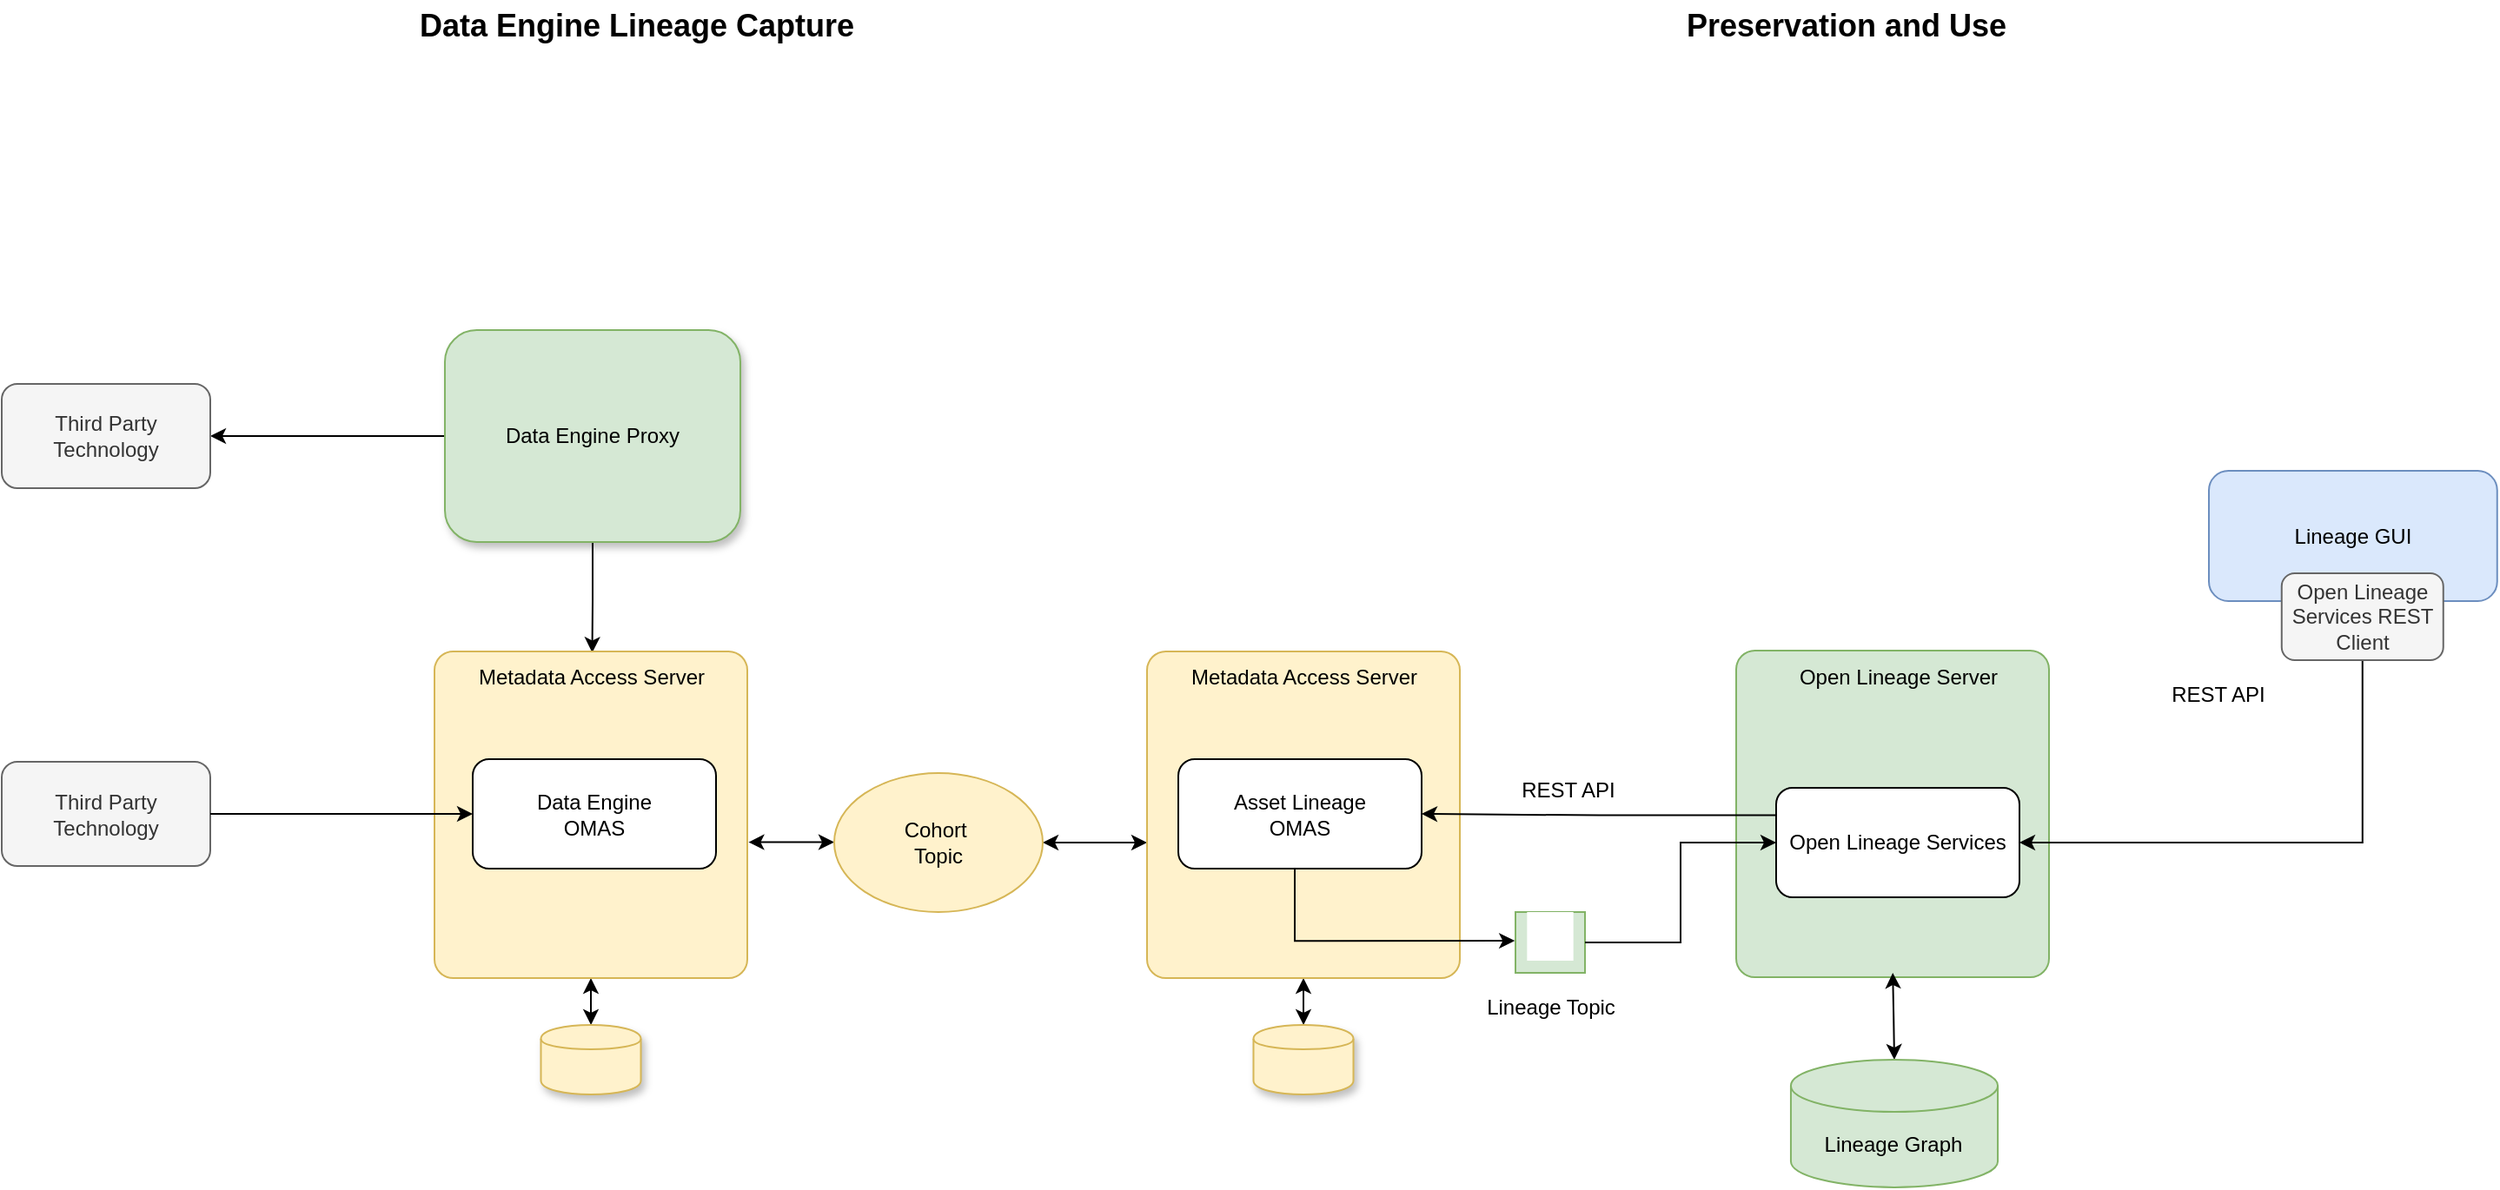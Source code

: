 <mxfile version="15.4.0" type="device" pages="4"><diagram id="jKqm-BBe_C6TdLCJHaaA" name="data-engine-lineage-capture"><mxGraphModel dx="1580" dy="1134" grid="1" gridSize="10" guides="1" tooltips="1" connect="1" arrows="1" fold="1" page="1" pageScale="1" pageWidth="827" pageHeight="1169" math="0" shadow="0"><root><mxCell id="F5DwQxN1i41J6cmo2keJ-0"/><mxCell id="F5DwQxN1i41J6cmo2keJ-1" parent="F5DwQxN1i41J6cmo2keJ-0"/><mxCell id="RsBkJjgl5C9huqkaR5t4-1" value="" style="rounded=1;whiteSpace=wrap;html=1;arcSize=6;strokeColor=#82b366;fillColor=#d5e8d4;" parent="F5DwQxN1i41J6cmo2keJ-1" vertex="1"><mxGeometry x="1098" y="454.5" width="180" height="188" as="geometry"/></mxCell><mxCell id="9pXi87xlg9qnyZ723WzW-1" style="edgeStyle=orthogonalEdgeStyle;rounded=0;orthogonalLoop=1;jettySize=auto;html=1;entryX=1;entryY=0.5;entryDx=0;entryDy=0;" parent="F5DwQxN1i41J6cmo2keJ-1" source="uFygxR61EF1FGyPuVaYo-5" target="uFygxR61EF1FGyPuVaYo-6" edge="1"><mxGeometry relative="1" as="geometry"/></mxCell><mxCell id="xCCksxsWfp4zMxSfkOW--29" style="edgeStyle=orthogonalEdgeStyle;rounded=0;orthogonalLoop=1;jettySize=auto;html=1;entryX=0.505;entryY=-0.215;entryDx=0;entryDy=0;entryPerimeter=0;startArrow=none;startFill=0;endArrow=classic;endFill=1;strokeColor=default;" parent="F5DwQxN1i41J6cmo2keJ-1" source="uFygxR61EF1FGyPuVaYo-5" target="xCCksxsWfp4zMxSfkOW--27" edge="1"><mxGeometry relative="1" as="geometry"/></mxCell><mxCell id="uFygxR61EF1FGyPuVaYo-5" value="Data Engine Proxy&lt;span style=&quot;color: rgba(0 , 0 , 0 , 0) ; font-family: monospace ; font-size: 0px&quot;&gt;%3CmxGraphModel%3E%3Croot%3E%3CmxCell%20id%3D%220%22%2F%3E%3CmxCell%20id%3D%221%22%20parent%3D%220%22%2F%3E%3CmxCell%20id%3D%222%22%20style%3D%22edgeStyle%3Dnone%3Brounded%3D0%3BorthogonalLoop%3D1%3BjettySize%3Dauto%3Bhtml%3D1%3BexitX%3D0%3BexitY%3D0.25%3BexitDx%3D0%3BexitDy%3D0%3BstartArrow%3Dclassic%3BstartFill%3D1%3BentryX%3D0.85%3BentryY%3D0.95%3BentryDx%3D0%3BentryDy%3D0%3BentryPerimeter%3D0%3B%22%20edge%3D%221%22%20source%3D%224%22%20target%3D%229%22%20parent%3D%221%22%3E%3CmxGeometry%20relative%3D%221%22%20as%3D%22geometry%22%3E%3CmxPoint%20x%3D%22330%22%20y%3D%22420%22%20as%3D%22targetPoint%22%2F%3E%3C%2FmxGeometry%3E%3C%2FmxCell%3E%3CmxCell%20id%3D%223%22%20style%3D%22edgeStyle%3Dnone%3Brounded%3D0%3BorthogonalLoop%3D1%3BjettySize%3Dauto%3Bhtml%3D1%3BexitX%3D0.25%3BexitY%3D1%3BexitDx%3D0%3BexitDy%3D0%3BentryX%3D1%3BentryY%3D0%3BentryDx%3D0%3BentryDy%3D0%3BstartArrow%3Dclassic%3BstartFill%3D1%3B%22%20edge%3D%221%22%20source%3D%224%22%20target%3D%2236%22%20parent%3D%221%22%3E%3CmxGeometry%20relative%3D%221%22%20as%3D%22geometry%22%2F%3E%3C%2FmxCell%3E%3CmxCell%20id%3D%224%22%20value%3D%22Integration%20Daemon%22%20style%3D%22rounded%3D0%3BwhiteSpace%3Dwrap%3Bhtml%3D1%3BverticalAlign%3Dmiddle%3BfillColor%3D%23d5e8d4%3BstrokeColor%3D%2382b366%3Bshadow%3D1%3Balign%3Dcenter%3B%22%20vertex%3D%221%22%20parent%3D%221%22%3E%3CmxGeometry%20x%3D%22390%22%20y%3D%22380%22%20width%3D%22181%22%20height%3D%22280%22%20as%3D%22geometry%22%2F%3E%3C%2FmxCell%3E%3CmxCell%20id%3D%225%22%20style%3D%22edgeStyle%3DorthogonalEdgeStyle%3Brounded%3D0%3BorthogonalLoop%3D1%3BjettySize%3Dauto%3Bhtml%3D1%3BexitX%3D0%3BexitY%3D0.5%3BexitDx%3D0%3BexitDy%3D0%3BstartArrow%3Dclassic%3BstartFill%3D1%3B%22%20edge%3D%221%22%20source%3D%226%22%20target%3D%224%22%20parent%3D%221%22%3E%3CmxGeometry%20relative%3D%221%22%20as%3D%22geometry%22%2F%3E%3C%2FmxCell%3E%3CmxCell%20id%3D%226%22%20value%3D%22Metadata%20Access%20Point%20(or%20Metadata%20Server)%22%20style%3D%22rounded%3D0%3BwhiteSpace%3Dwrap%3Bhtml%3D1%3BverticalAlign%3Dmiddle%3BfillColor%3D%23fff2cc%3BstrokeColor%3D%23d6b656%3Bshadow%3D1%3Balign%3Dcenter%3B%22%20vertex%3D%221%22%20parent%3D%221%22%3E%3CmxGeometry%20x%3D%22660%22%20y%3D%22470%22%20width%3D%22140%22%20height%3D%22100%22%20as%3D%22geometry%22%2F%3E%3C%2FmxCell%3E%3CmxCell%20id%3D%227%22%20style%3D%22edgeStyle%3DorthogonalEdgeStyle%3Brounded%3D0%3BorthogonalLoop%3D1%3BjettySize%3Dauto%3Bhtml%3D1%3BexitX%3D0%3BexitY%3D0.5%3BexitDx%3D0%3BexitDy%3D0%3BstartArrow%3Dclassic%3BstartFill%3D1%3B%22%20edge%3D%221%22%20source%3D%228%22%20target%3D%226%22%20parent%3D%221%22%3E%3CmxGeometry%20relative%3D%221%22%20as%3D%22geometry%22%2F%3E%3C%2FmxCell%3E%3CmxCell%20id%3D%228%22%20value%3D%22Cohort%22%20style%3D%22ellipse%3BwhiteSpace%3Dwrap%3Bhtml%3D1%3B%22%20vertex%3D%221%22%20parent%3D%221%22%3E%3CmxGeometry%20x%3D%22870%22%20y%3D%22480%22%20width%3D%22120%22%20height%3D%2280%22%20as%3D%22geometry%22%2F%3E%3C%2FmxCell%3E%3CmxCell%20id%3D%229%22%20value%3D%22Database%26lt%3Bbr%26gt%3BServers%22%20style%3D%22shape%3Dcylinder%3BwhiteSpace%3Dwrap%3Bhtml%3D1%3BboundedLbl%3D1%3BbackgroundOutline%3D1%3BfillColor%3D%23e1d5e7%3BstrokeColor%3D%239673a6%3Bshadow%3D1%3B%22%20vertex%3D%221%22%20parent%3D%221%22%3E%3CmxGeometry%20x%3D%22230%22%20y%3D%22290%22%20width%3D%2275%22%20height%3D%2270%22%20as%3D%22geometry%22%2F%3E%3C%2FmxCell%3E%3CmxCell%20id%3D%2210%22%20style%3D%22edgeStyle%3Dnone%3Brounded%3D0%3BorthogonalLoop%3D1%3BjettySize%3Dauto%3Bhtml%3D1%3BexitX%3D1%3BexitY%3D0.5%3BexitDx%3D0%3BexitDy%3D0%3BstartArrow%3Dclassic%3BstartFill%3D1%3B%22%20edge%3D%221%22%20source%3D%2211%22%20target%3D%224%22%20parent%3D%221%22%3E%3CmxGeometry%20relative%3D%221%22%20as%3D%22geometry%22%2F%3E%3C%2FmxCell%3E%3CmxCell%20id%3D%2211%22%20value%3D%22Document%26lt%3Bbr%26gt%3BManagers%22%20style%3D%22rounded%3D0%3BwhiteSpace%3Dwrap%3Bhtml%3D1%3BfillColor%3D%23ffe6cc%3BstrokeColor%3D%23d79b00%3Bshadow%3D1%3BverticalAlign%3Dbottom%3B%22%20vertex%3D%221%22%20parent%3D%221%22%3E%3CmxGeometry%20x%3D%22130%22%20y%3D%22390%22%20width%3D%22120%22%20height%3D%22110%22%20as%3D%22geometry%22%2F%3E%3C%2FmxCell%3E%3CmxCell%20id%3D%2212%22%20value%3D%22%22%20style%3D%22group%3Bshadow%3D1%3B%22%20vertex%3D%221%22%20connectable%3D%220%22%20parent%3D%221%22%3E%3CmxGeometry%20x%3D%22320%22%20y%3D%22230%22%20width%3D%22105%22%20height%3D%2260%22%20as%3D%22geometry%22%2F%3E%3C%2FmxCell%3E%3CmxCell%20id%3D%2213%22%20value%3D%22%22%20style%3D%22rounded%3D1%3BwhiteSpace%3Dwrap%3Bhtml%3D1%3BfillColor%3D%23fff2cc%3BstrokeColor%3D%23d6b656%3Bshadow%3D1%3B%22%20vertex%3D%221%22%20parent%3D%2212%22%3E%3CmxGeometry%20x%3D%225%22%20width%3D%2250%22%20height%3D%2220%22%20as%3D%22geometry%22%2F%3E%3C%2FmxCell%3E%3CmxCell%20id%3D%2214%22%20value%3D%22File%20systems%22%20style%3D%22rounded%3D1%3BwhiteSpace%3Dwrap%3Bhtml%3D1%3BfillColor%3D%23fff2cc%3BstrokeColor%3D%23d6b656%3Bshadow%3D1%3B%22%20vertex%3D%221%22%20parent%3D%2212%22%3E%3CmxGeometry%20x%3D%225%22%20y%3D%2210%22%20width%3D%22100%22%20height%3D%2250%22%20as%3D%22geometry%22%2F%3E%3C%2FmxCell%3E%3CmxCell%20id%3D%2215%22%20value%3D%22%22%20style%3D%22group%22%20vertex%3D%221%22%20connectable%3D%220%22%20parent%3D%221%22%3E%3CmxGeometry%20x%3D%22130%22%20y%3D%22401%22%20width%3D%22110%22%20height%3D%2260%22%20as%3D%22geometry%22%2F%3E%3C%2FmxCell%3E%3CmxCell%20id%3D%2216%22%20value%3D%22%22%20style%3D%22rounded%3D1%3BwhiteSpace%3Dwrap%3Bhtml%3D1%3B%22%20vertex%3D%221%22%20parent%3D%2215%22%3E%3CmxGeometry%20x%3D%2210%22%20width%3D%2250%22%20height%3D%2220%22%20as%3D%22geometry%22%2F%3E%3C%2FmxCell%3E%3CmxCell%20id%3D%2217%22%20value%3D%22%22%20style%3D%22rounded%3D1%3BwhiteSpace%3Dwrap%3Bhtml%3D1%3B%22%20vertex%3D%221%22%20parent%3D%2215%22%3E%3CmxGeometry%20x%3D%2210%22%20y%3D%2210%22%20width%3D%22100%22%20height%3D%2250%22%20as%3D%22geometry%22%2F%3E%3C%2FmxCell%3E%3CmxCell%20id%3D%2218%22%20value%3D%22%22%20style%3D%22whiteSpace%3Dwrap%3Bhtml%3D1%3Baspect%3Dfixed%3BfillColor%3D%23d5e8d4%3BstrokeColor%3D%2382b366%3Bshadow%3D1%3B%22%20vertex%3D%221%22%20parent%3D%221%22%3E%3CmxGeometry%20x%3D%22145%22%20y%3D%22530%22%20width%3D%2280%22%20height%3D%2280%22%20as%3D%22geometry%22%2F%3E%3C%2FmxCell%3E%3CmxCell%20id%3D%2219%22%20value%3D%22%22%20style%3D%22rounded%3D0%3BwhiteSpace%3Dwrap%3Bhtml%3D1%3BstrokeColor%3D%23CCCCCC%3B%22%20vertex%3D%221%22%20parent%3D%221%22%3E%3CmxGeometry%20x%3D%22155%22%20y%3D%22530%22%20width%3D%2260%22%20height%3D%2270%22%20as%3D%22geometry%22%2F%3E%3C%2FmxCell%3E%3CmxCell%20id%3D%2220%22%20style%3D%22edgeStyle%3Dnone%3Brounded%3D0%3BorthogonalLoop%3D1%3BjettySize%3Dauto%3Bhtml%3D1%3BexitX%3D1%3BexitY%3D0.5%3BexitDx%3D0%3BexitDy%3D0%3BentryX%3D0%3BentryY%3D0.75%3BentryDx%3D0%3BentryDy%3D0%3BstartArrow%3Dclassic%3BstartFill%3D1%3B%22%20edge%3D%221%22%20source%3D%2221%22%20target%3D%224%22%20parent%3D%221%22%3E%3CmxGeometry%20relative%3D%221%22%20as%3D%22geometry%22%2F%3E%3C%2FmxCell%3E%3CmxCell%20id%3D%2221%22%20value%3D%22API%26lt%3Bbr%26gt%3BManagers%22%20style%3D%22shape%3Dtrapezoid%3Bperimeter%3DtrapezoidPerimeter%3BwhiteSpace%3Dwrap%3Bhtml%3D1%3BfixedSize%3D1%3BstrokeColor%3D%236c8ebf%3BfillColor%3D%23dae8fc%3Bshadow%3D1%3B%22%20vertex%3D%221%22%20parent%3D%221%22%3E%3CmxGeometry%20x%3D%22125%22%20y%3D%22660%22%20width%3D%22120%22%20height%3D%2260%22%20as%3D%22geometry%22%2F%3E%3C%2FmxCell%3E%3CmxCell%20id%3D%2222%22%20style%3D%22edgeStyle%3Dnone%3Brounded%3D0%3BorthogonalLoop%3D1%3BjettySize%3Dauto%3Bhtml%3D1%3BentryX%3D0%3BentryY%3D1%3BentryDx%3D0%3BentryDy%3D0%3BstartArrow%3Dclassic%3BstartFill%3D1%3B%22%20edge%3D%221%22%20source%3D%2223%22%20target%3D%224%22%20parent%3D%221%22%3E%3CmxGeometry%20relative%3D%221%22%20as%3D%22geometry%22%2F%3E%3C%2FmxCell%3E%3CmxCell%20id%3D%2223%22%20value%3D%22%22%20style%3D%22rounded%3D1%3BwhiteSpace%3Dwrap%3Bhtml%3D1%3BfillColor%3D%23f8cecc%3BstrokeColor%3D%23b85450%3Bshadow%3D1%3B%22%20vertex%3D%221%22%20parent%3D%221%22%3E%3CmxGeometry%20x%3D%22180%22%20y%3D%22770%22%20width%3D%22120%22%20height%3D%2260%22%20as%3D%22geometry%22%2F%3E%3C%2FmxCell%3E%3CmxCell%20id%3D%2224%22%20value%3D%22%22%20style%3D%22rounded%3D1%3BwhiteSpace%3Dwrap%3Bhtml%3D1%3B%22%20vertex%3D%221%22%20parent%3D%221%22%3E%3CmxGeometry%20x%3D%22186%22%20y%3D%22775%22%20width%3D%22108%22%20height%3D%2251%22%20as%3D%22geometry%22%2F%3E%3C%2FmxCell%3E%3CmxCell%20id%3D%2225%22%20value%3D%22Reporting%20tools%26lt%3Bbr%26gt%3Band%20Applications%22%20style%3D%22text%3Bhtml%3D1%3Balign%3Dcenter%3BverticalAlign%3Dmiddle%3Bresizable%3D0%3Bpoints%3D%5B%5D%3Bautosize%3D1%3BstrokeColor%3Dnone%3B%22%20vertex%3D%221%22%20parent%3D%221%22%3E%3CmxGeometry%20x%3D%22190%22%20y%3D%22785%22%20width%3D%22100%22%20height%3D%2230%22%20as%3D%22geometry%22%2F%3E%3C%2FmxCell%3E%3CmxCell%20id%3D%2226%22%20style%3D%22edgeStyle%3Dnone%3Brounded%3D0%3BorthogonalLoop%3D1%3BjettySize%3Dauto%3Bhtml%3D1%3BstartArrow%3Dclassic%3BstartFill%3D1%3BexitX%3D1%3BexitY%3D0.5%3BexitDx%3D0%3BexitDy%3D0%3B%22%20edge%3D%221%22%20source%3D%2218%22%20target%3D%224%22%20parent%3D%221%22%3E%3CmxGeometry%20relative%3D%221%22%20as%3D%22geometry%22%2F%3E%3C%2FmxCell%3E%3CmxCell%20id%3D%2227%22%20value%3D%22Event%26lt%3Bbr%26gt%3BManagers%22%20style%3D%22text%3Bhtml%3D1%3Balign%3Dcenter%3BverticalAlign%3Dmiddle%3Bresizable%3D0%3Bpoints%3D%5B%5D%3B%3Bautosize%3D1%3B%22%20vertex%3D%221%22%20parent%3D%221%22%3E%3CmxGeometry%20x%3D%22151%22%20y%3D%22555%22%20width%3D%2270%22%20height%3D%2230%22%20as%3D%22geometry%22%2F%3E%3C%2FmxCell%3E%3CmxCell%20id%3D%2228%22%20style%3D%22edgeStyle%3DorthogonalEdgeStyle%3Brounded%3D0%3BorthogonalLoop%3D1%3BjettySize%3Dauto%3Bhtml%3D1%3BentryX%3D0.5%3BentryY%3D1%3BentryDx%3D0%3BentryDy%3D0%3BstartArrow%3Dclassic%3BstartFill%3D1%3B%22%20edge%3D%221%22%20source%3D%2229%22%20target%3D%226%22%20parent%3D%221%22%3E%3CmxGeometry%20relative%3D%221%22%20as%3D%22geometry%22%2F%3E%3C%2FmxCell%3E%3CmxCell%20id%3D%2229%22%20value%3D%22%22%20style%3D%22shape%3Dcylinder%3BwhiteSpace%3Dwrap%3Bhtml%3D1%3BboundedLbl%3D1%3BbackgroundOutline%3D1%3BfillColor%3D%23fff2cc%3BstrokeColor%3D%23d6b656%3Bshadow%3D1%3B%22%20vertex%3D%221%22%20parent%3D%221%22%3E%3CmxGeometry%20x%3D%22701.25%22%20y%3D%22600%22%20width%3D%2257.5%22%20height%3D%2240%22%20as%3D%22geometry%22%2F%3E%3C%2FmxCell%3E%3CmxCell%20id%3D%2230%22%20style%3D%22rounded%3D0%3BorthogonalLoop%3D1%3BjettySize%3Dauto%3Bhtml%3D1%3BexitX%3D0.5%3BexitY%3D1%3BexitDx%3D0%3BexitDy%3D0%3BentryX%3D0.25%3BentryY%3D0%3BentryDx%3D0%3BentryDy%3D0%3BstartArrow%3Dclassic%3BstartFill%3D1%3B%22%20edge%3D%221%22%20source%3D%2214%22%20target%3D%224%22%20parent%3D%221%22%3E%3CmxGeometry%20relative%3D%221%22%20as%3D%22geometry%22%2F%3E%3C%2FmxCell%3E%3CmxCell%20id%3D%2231%22%20value%3D%22Data%20Catalogs%22%20style%3D%22rounded%3D1%3BwhiteSpace%3Dwrap%3Bhtml%3D1%3Bshadow%3D1%3Balign%3Dcenter%3BverticalAlign%3Dtop%3B%22%20vertex%3D%221%22%20parent%3D%221%22%3E%3CmxGeometry%20x%3D%22430.5%22%20y%3D%22160%22%20width%3D%22100%22%20height%3D%2265%22%20as%3D%22geometry%22%2F%3E%3C%2FmxCell%3E%3CmxCell%20id%3D%2232%22%20style%3D%22edgeStyle%3Dnone%3Brounded%3D0%3BorthogonalLoop%3D1%3BjettySize%3Dauto%3Bhtml%3D1%3BentryX%3D0.5%3BentryY%3D0%3BentryDx%3D0%3BentryDy%3D0%3BstartArrow%3Dclassic%3BstartFill%3D1%3B%22%20edge%3D%221%22%20source%3D%2233%22%20target%3D%224%22%20parent%3D%221%22%3E%3CmxGeometry%20relative%3D%221%22%20as%3D%22geometry%22%2F%3E%3C%2FmxCell%3E%3CmxCell%20id%3D%2233%22%20value%3D%22%22%20style%3D%22shape%3Dcylinder%3BwhiteSpace%3Dwrap%3Bhtml%3D1%3BboundedLbl%3D1%3BbackgroundOutline%3D1%3BfillColor%3D%23fff2cc%3BstrokeColor%3D%23d6b656%3Bshadow%3D1%3B%22%20vertex%3D%221%22%20parent%3D%221%22%3E%3CmxGeometry%20x%3D%22455.5%22%20y%3D%22187%22%20width%3D%2250%22%20height%3D%2225%22%20as%3D%22geometry%22%2F%3E%3C%2FmxCell%3E%3CmxCell%20id%3D%2234%22%20style%3D%22edgeStyle%3Dnone%3Brounded%3D0%3BorthogonalLoop%3D1%3BjettySize%3Dauto%3Bhtml%3D1%3BentryX%3D0.5%3BentryY%3D1%3BentryDx%3D0%3BentryDy%3D0%3BstartArrow%3Dclassic%3BstartFill%3D1%3B%22%20edge%3D%221%22%20source%3D%2235%22%20target%3D%224%22%20parent%3D%221%22%3E%3CmxGeometry%20relative%3D%221%22%20as%3D%22geometry%22%2F%3E%3C%2FmxCell%3E%3CmxCell%20id%3D%2235%22%20value%3D%22Processing%26lt%3Bbr%26gt%3BEngines%22%20style%3D%22shape%3Dprocess%3BwhiteSpace%3Dwrap%3Bhtml%3D1%3BbackgroundOutline%3D1%3Bshadow%3D1%3Balign%3Dcenter%3B%22%20vertex%3D%221%22%20parent%3D%221%22%3E%3CmxGeometry%20x%3D%22420.5%22%20y%3D%22860%22%20width%3D%22120%22%20height%3D%2260%22%20as%3D%22geometry%22%2F%3E%3C%2FmxCell%3E%3CmxCell%20id%3D%2236%22%20value%3D%22Security%26lt%3Bbr%26gt%3BEnforcement%26lt%3Bbr%26gt%3BTools%22%20style%3D%22rhombus%3BwhiteSpace%3Dwrap%3Bhtml%3D1%3Bshadow%3D1%3Balign%3Dcenter%3BfillColor%3D%23ffe6cc%3BstrokeColor%3D%23d79b00%3B%22%20vertex%3D%221%22%20parent%3D%221%22%3E%3CmxGeometry%20x%3D%22310%22%20y%3D%22830%22%20width%3D%2280%22%20height%3D%2280%22%20as%3D%22geometry%22%2F%3E%3C%2FmxCell%3E%3C%2Froot%3E%3C%2FmxGraphModel%3E&lt;/span&gt;" style="rounded=1;whiteSpace=wrap;html=1;verticalAlign=middle;fillColor=#d5e8d4;strokeColor=#82b366;shadow=1;" parent="F5DwQxN1i41J6cmo2keJ-1" vertex="1"><mxGeometry x="355" y="270" width="170" height="122" as="geometry"/></mxCell><mxCell id="uFygxR61EF1FGyPuVaYo-6" value="Third Party Technology" style="rounded=1;whiteSpace=wrap;html=1;shadow=0;verticalAlign=middle;fillColor=#f5f5f5;strokeColor=#666666;fontColor=#333333;" parent="F5DwQxN1i41J6cmo2keJ-1" vertex="1"><mxGeometry x="100" y="301" width="120" height="60" as="geometry"/></mxCell><mxCell id="9pXi87xlg9qnyZ723WzW-4" value="Third Party Technology" style="rounded=1;whiteSpace=wrap;html=1;shadow=0;verticalAlign=middle;fillColor=#f5f5f5;strokeColor=#666666;fontColor=#333333;" parent="F5DwQxN1i41J6cmo2keJ-1" vertex="1"><mxGeometry x="100" y="518.5" width="120" height="60" as="geometry"/></mxCell><mxCell id="WL16UeEXi4WqyVClXbql-1" style="edgeStyle=orthogonalEdgeStyle;rounded=0;orthogonalLoop=1;jettySize=auto;html=1;entryX=0;entryY=0.5;entryDx=0;entryDy=0;startArrow=classic;startFill=1;" parent="F5DwQxN1i41J6cmo2keJ-1" source="WL16UeEXi4WqyVClXbql-0" edge="1"><mxGeometry relative="1" as="geometry"><mxPoint x="759" y="565.0" as="targetPoint"/></mxGeometry></mxCell><mxCell id="WL16UeEXi4WqyVClXbql-2" style="edgeStyle=orthogonalEdgeStyle;rounded=0;orthogonalLoop=1;jettySize=auto;html=1;startArrow=classic;startFill=1;entryX=1.004;entryY=0.584;entryDx=0;entryDy=0;entryPerimeter=0;" parent="F5DwQxN1i41J6cmo2keJ-1" source="WL16UeEXi4WqyVClXbql-0" target="xCCksxsWfp4zMxSfkOW--25" edge="1"><mxGeometry relative="1" as="geometry"><mxPoint x="539" y="564" as="targetPoint"/><Array as="points"><mxPoint x="554" y="565"/></Array></mxGeometry></mxCell><mxCell id="WL16UeEXi4WqyVClXbql-0" value="Cohort&amp;nbsp;&lt;br&gt;Topic" style="ellipse;whiteSpace=wrap;html=1;fillColor=#fff2cc;strokeColor=#d6b656;" parent="F5DwQxN1i41J6cmo2keJ-1" vertex="1"><mxGeometry x="579" y="525" width="120" height="80" as="geometry"/></mxCell><mxCell id="xCCksxsWfp4zMxSfkOW--0" style="edgeStyle=orthogonalEdgeStyle;rounded=0;orthogonalLoop=1;jettySize=auto;html=1;startArrow=classic;startFill=1;endArrow=classic;endFill=1;strokeColor=default;" parent="F5DwQxN1i41J6cmo2keJ-1" source="xCCksxsWfp4zMxSfkOW--1" target="xCCksxsWfp4zMxSfkOW--19" edge="1"><mxGeometry relative="1" as="geometry"/></mxCell><mxCell id="xCCksxsWfp4zMxSfkOW--1" value="" style="rounded=1;whiteSpace=wrap;html=1;arcSize=6;strokeColor=#d6b656;fillColor=#fff2cc;" parent="F5DwQxN1i41J6cmo2keJ-1" vertex="1"><mxGeometry x="759" y="455" width="180" height="188" as="geometry"/></mxCell><mxCell id="xCCksxsWfp4zMxSfkOW--7" style="edgeStyle=orthogonalEdgeStyle;rounded=0;orthogonalLoop=1;jettySize=auto;html=1;entryX=0.5;entryY=0;entryDx=0;entryDy=0;entryPerimeter=0;startArrow=classic;startFill=1;" parent="F5DwQxN1i41J6cmo2keJ-1" target="xCCksxsWfp4zMxSfkOW--9" edge="1"><mxGeometry relative="1" as="geometry"><mxPoint x="1188.1" y="640" as="sourcePoint"/></mxGeometry></mxCell><mxCell id="xCCksxsWfp4zMxSfkOW--9" value="Lineage Graph" style="shape=cylinder3;whiteSpace=wrap;html=1;boundedLbl=1;backgroundOutline=1;size=15;rounded=1;fillColor=#d5e8d4;strokeColor=#82b366;" parent="F5DwQxN1i41J6cmo2keJ-1" vertex="1"><mxGeometry x="1129.47" y="690" width="119.06" height="73.44" as="geometry"/></mxCell><mxCell id="xCCksxsWfp4zMxSfkOW--10" style="edgeStyle=orthogonalEdgeStyle;rounded=0;orthogonalLoop=1;jettySize=auto;html=1;exitX=0.5;exitY=1;exitDx=0;exitDy=0;startArrow=none;startFill=0;endArrow=classic;endFill=1;strokeColor=default;entryX=-0.01;entryY=0.473;entryDx=0;entryDy=0;entryPerimeter=0;" parent="F5DwQxN1i41J6cmo2keJ-1" source="xCCksxsWfp4zMxSfkOW--11" target="xCCksxsWfp4zMxSfkOW--21" edge="1"><mxGeometry relative="1" as="geometry"><Array as="points"><mxPoint x="844" y="622"/></Array><mxPoint x="960" y="622" as="targetPoint"/></mxGeometry></mxCell><mxCell id="xCCksxsWfp4zMxSfkOW--11" value="Asset Lineage &lt;br&gt;OMAS" style="rounded=1;whiteSpace=wrap;html=1;" parent="F5DwQxN1i41J6cmo2keJ-1" vertex="1"><mxGeometry x="777" y="517" width="140" height="63" as="geometry"/></mxCell><mxCell id="xCCksxsWfp4zMxSfkOW--18" value="Metadata Access Server" style="text;html=1;align=center;verticalAlign=middle;resizable=0;points=[];autosize=1;strokeColor=none;fillColor=none;" parent="F5DwQxN1i41J6cmo2keJ-1" vertex="1"><mxGeometry x="774" y="460" width="150" height="20" as="geometry"/></mxCell><mxCell id="xCCksxsWfp4zMxSfkOW--19" value="" style="shape=cylinder;whiteSpace=wrap;html=1;boundedLbl=1;backgroundOutline=1;fillColor=#fff2cc;strokeColor=#d6b656;shadow=1;" parent="F5DwQxN1i41J6cmo2keJ-1" vertex="1"><mxGeometry x="820.25" y="670" width="57.5" height="40" as="geometry"/></mxCell><mxCell id="xCCksxsWfp4zMxSfkOW--21" value="" style="rounded=0;whiteSpace=wrap;html=1;fontFamily=Helvetica;fontSize=12;align=center;fillColor=#d5e8d4;strokeColor=#82b366;" parent="F5DwQxN1i41J6cmo2keJ-1" vertex="1"><mxGeometry x="971" y="605" width="40" height="35" as="geometry"/></mxCell><mxCell id="xCCksxsWfp4zMxSfkOW--22" value="" style="rounded=0;whiteSpace=wrap;html=1;fontFamily=Helvetica;fontSize=12;fontColor=#000000;align=center;sketch=0;strokeColor=none;" parent="F5DwQxN1i41J6cmo2keJ-1" vertex="1"><mxGeometry x="977.667" y="605" width="26.667" height="28" as="geometry"/></mxCell><mxCell id="xCCksxsWfp4zMxSfkOW--23" value="Preservation and Use" style="text;html=1;align=center;verticalAlign=middle;resizable=0;points=[];autosize=1;strokeColor=none;fontSize=18;fontStyle=1" parent="F5DwQxN1i41J6cmo2keJ-1" vertex="1"><mxGeometry x="1061" y="80" width="200" height="30" as="geometry"/></mxCell><mxCell id="RsBkJjgl5C9huqkaR5t4-4" style="edgeStyle=orthogonalEdgeStyle;rounded=0;orthogonalLoop=1;jettySize=auto;html=1;exitX=1;exitY=0.5;exitDx=0;exitDy=0;entryX=0;entryY=0.5;entryDx=0;entryDy=0;startArrow=none;startFill=0;endArrow=classic;endFill=1;strokeColor=default;" parent="F5DwQxN1i41J6cmo2keJ-1" source="xCCksxsWfp4zMxSfkOW--21" target="RsBkJjgl5C9huqkaR5t4-2" edge="1"><mxGeometry relative="1" as="geometry"/></mxCell><mxCell id="xCCksxsWfp4zMxSfkOW--24" style="edgeStyle=orthogonalEdgeStyle;rounded=0;orthogonalLoop=1;jettySize=auto;html=1;startArrow=classic;startFill=1;endArrow=classic;endFill=1;strokeColor=default;" parent="F5DwQxN1i41J6cmo2keJ-1" source="xCCksxsWfp4zMxSfkOW--25" target="xCCksxsWfp4zMxSfkOW--28" edge="1"><mxGeometry relative="1" as="geometry"/></mxCell><mxCell id="xCCksxsWfp4zMxSfkOW--25" value="" style="rounded=1;whiteSpace=wrap;html=1;arcSize=6;strokeColor=#d6b656;fillColor=#fff2cc;" parent="F5DwQxN1i41J6cmo2keJ-1" vertex="1"><mxGeometry x="349" y="455" width="180" height="188" as="geometry"/></mxCell><mxCell id="xCCksxsWfp4zMxSfkOW--26" value="Data Engine &lt;br&gt;OMAS" style="rounded=1;whiteSpace=wrap;html=1;" parent="F5DwQxN1i41J6cmo2keJ-1" vertex="1"><mxGeometry x="371" y="517" width="140" height="63" as="geometry"/></mxCell><mxCell id="xCCksxsWfp4zMxSfkOW--27" value="Metadata Access Server" style="text;html=1;align=center;verticalAlign=middle;resizable=0;points=[];autosize=1;strokeColor=none;fillColor=none;" parent="F5DwQxN1i41J6cmo2keJ-1" vertex="1"><mxGeometry x="364" y="460" width="150" height="20" as="geometry"/></mxCell><mxCell id="xCCksxsWfp4zMxSfkOW--28" value="" style="shape=cylinder;whiteSpace=wrap;html=1;boundedLbl=1;backgroundOutline=1;fillColor=#fff2cc;strokeColor=#d6b656;shadow=1;" parent="F5DwQxN1i41J6cmo2keJ-1" vertex="1"><mxGeometry x="410.25" y="670" width="57.5" height="40" as="geometry"/></mxCell><mxCell id="JC3wxQ6JvWT_ER5DoCNz-0" value="Lineage Topic" style="text;html=1;align=center;verticalAlign=middle;resizable=0;points=[];autosize=1;strokeColor=none;fillColor=none;" parent="F5DwQxN1i41J6cmo2keJ-1" vertex="1"><mxGeometry x="946" y="650" width="90" height="20" as="geometry"/></mxCell><mxCell id="d082YH9mOcOOEgLiygU4-1" value="REST API" style="text;html=1;align=center;verticalAlign=middle;resizable=0;points=[];autosize=1;strokeColor=none;fillColor=none;" parent="F5DwQxN1i41J6cmo2keJ-1" vertex="1"><mxGeometry x="966" y="525" width="70" height="20" as="geometry"/></mxCell><mxCell id="d082YH9mOcOOEgLiygU4-2" value="REST API" style="text;html=1;align=center;verticalAlign=middle;resizable=0;points=[];autosize=1;strokeColor=none;fillColor=none;" parent="F5DwQxN1i41J6cmo2keJ-1" vertex="1"><mxGeometry x="1340" y="470" width="70" height="20" as="geometry"/></mxCell><mxCell id="9pXi87xlg9qnyZ723WzW-5" style="edgeStyle=orthogonalEdgeStyle;rounded=0;orthogonalLoop=1;jettySize=auto;html=1;entryX=0;entryY=0.5;entryDx=0;entryDy=0;" parent="F5DwQxN1i41J6cmo2keJ-1" source="9pXi87xlg9qnyZ723WzW-4" target="xCCksxsWfp4zMxSfkOW--26" edge="1"><mxGeometry relative="1" as="geometry"><mxPoint x="325" y="556" as="targetPoint"/></mxGeometry></mxCell><mxCell id="BBxjraBZvPe0TAoHVNjk-0" value="Lineage GUI" style="rounded=1;whiteSpace=wrap;html=1;fillColor=#dae8fc;strokeColor=#6c8ebf;" parent="F5DwQxN1i41J6cmo2keJ-1" vertex="1"><mxGeometry x="1370" y="351" width="165.88" height="75" as="geometry"/></mxCell><mxCell id="RsBkJjgl5C9huqkaR5t4-5" style="edgeStyle=orthogonalEdgeStyle;rounded=0;orthogonalLoop=1;jettySize=auto;html=1;exitX=0.5;exitY=1;exitDx=0;exitDy=0;entryX=1;entryY=0.5;entryDx=0;entryDy=0;startArrow=none;startFill=0;endArrow=classic;endFill=1;strokeColor=default;" parent="F5DwQxN1i41J6cmo2keJ-1" source="BBxjraBZvPe0TAoHVNjk-1" target="RsBkJjgl5C9huqkaR5t4-2" edge="1"><mxGeometry relative="1" as="geometry"/></mxCell><mxCell id="BBxjraBZvPe0TAoHVNjk-1" value="Open Lineage Services REST Client" style="rounded=1;whiteSpace=wrap;html=1;fillColor=#f5f5f5;strokeColor=#666666;fontColor=#333333;" parent="F5DwQxN1i41J6cmo2keJ-1" vertex="1"><mxGeometry x="1411.88" y="410" width="93" height="50" as="geometry"/></mxCell><mxCell id="RsBkJjgl5C9huqkaR5t4-0" value="Data Engine Lineage Capture" style="text;html=1;align=center;verticalAlign=middle;resizable=0;points=[];autosize=1;strokeColor=none;fontSize=18;fontStyle=1" parent="F5DwQxN1i41J6cmo2keJ-1" vertex="1"><mxGeometry x="330.0" y="80" width="270" height="30" as="geometry"/></mxCell><mxCell id="RsBkJjgl5C9huqkaR5t4-3" style="edgeStyle=orthogonalEdgeStyle;rounded=0;orthogonalLoop=1;jettySize=auto;html=1;exitX=0;exitY=0.25;exitDx=0;exitDy=0;entryX=1;entryY=0.5;entryDx=0;entryDy=0;startArrow=none;startFill=0;endArrow=classic;endFill=1;strokeColor=default;" parent="F5DwQxN1i41J6cmo2keJ-1" source="RsBkJjgl5C9huqkaR5t4-2" target="xCCksxsWfp4zMxSfkOW--11" edge="1"><mxGeometry relative="1" as="geometry"/></mxCell><mxCell id="RsBkJjgl5C9huqkaR5t4-2" value="Open Lineage Services" style="rounded=1;whiteSpace=wrap;html=1;" parent="F5DwQxN1i41J6cmo2keJ-1" vertex="1"><mxGeometry x="1121" y="533.5" width="140" height="63" as="geometry"/></mxCell><mxCell id="xCCksxsWfp4zMxSfkOW--4" value="Open Lineage Server" style="text;html=1;align=center;verticalAlign=middle;resizable=0;points=[];autosize=1;strokeColor=none;fillColor=none;" parent="F5DwQxN1i41J6cmo2keJ-1" vertex="1"><mxGeometry x="1126" y="460" width="130" height="20" as="geometry"/></mxCell></root></mxGraphModel></diagram><diagram id="5vlLN2a6ORj9A4j08NC1" name="lineage-warehouse"><mxGraphModel dx="2749" dy="1134" grid="1" gridSize="10" guides="1" tooltips="1" connect="1" arrows="1" fold="1" page="1" pageScale="1" pageWidth="1169" pageHeight="827" math="0" shadow="0"><root><mxCell id="M8Fs5CVBrgH-xOlK00VR-0"/><mxCell id="M8Fs5CVBrgH-xOlK00VR-1" parent="M8Fs5CVBrgH-xOlK00VR-0"/><mxCell id="ItFDzF602TF0N_0dcUrR-0" style="edgeStyle=orthogonalEdgeStyle;rounded=0;orthogonalLoop=1;jettySize=auto;html=1;startArrow=classic;startFill=1;endArrow=classic;endFill=1;strokeColor=default;" edge="1" parent="M8Fs5CVBrgH-xOlK00VR-1" source="ItFDzF602TF0N_0dcUrR-1" target="ItFDzF602TF0N_0dcUrR-19"><mxGeometry relative="1" as="geometry"/></mxCell><mxCell id="ItFDzF602TF0N_0dcUrR-1" value="" style="rounded=1;whiteSpace=wrap;html=1;arcSize=6;strokeColor=#d6b656;fillColor=#fff2cc;" vertex="1" parent="M8Fs5CVBrgH-xOlK00VR-1"><mxGeometry x="-930.78" y="267" width="180" height="188" as="geometry"/></mxCell><mxCell id="ItFDzF602TF0N_0dcUrR-2" value="" style="rounded=1;whiteSpace=wrap;html=1;arcSize=6;strokeColor=#82b366;fillColor=#d5e8d4;" vertex="1" parent="M8Fs5CVBrgH-xOlK00VR-1"><mxGeometry x="-650.78" y="172" width="280" height="390" as="geometry"/></mxCell><mxCell id="ItFDzF602TF0N_0dcUrR-3" value="" style="rounded=0;whiteSpace=wrap;html=1;" vertex="1" parent="M8Fs5CVBrgH-xOlK00VR-1"><mxGeometry x="-604.91" y="232" width="188.25" height="300" as="geometry"/></mxCell><mxCell id="ItFDzF602TF0N_0dcUrR-4" value="&lt;br&gt;Open Lineage Server" style="text;html=1;align=center;verticalAlign=middle;resizable=0;points=[];autosize=1;strokeColor=none;fillColor=none;" vertex="1" parent="M8Fs5CVBrgH-xOlK00VR-1"><mxGeometry x="-571.66" y="172" width="130" height="30" as="geometry"/></mxCell><mxCell id="ItFDzF602TF0N_0dcUrR-5" style="edgeStyle=orthogonalEdgeStyle;rounded=0;orthogonalLoop=1;jettySize=auto;html=1;startArrow=none;startFill=0;endArrow=classic;endFill=1;entryX=1;entryY=0.5;entryDx=0;entryDy=0;exitX=0;exitY=0.5;exitDx=0;exitDy=0;" edge="1" parent="M8Fs5CVBrgH-xOlK00VR-1" source="ItFDzF602TF0N_0dcUrR-6" target="ItFDzF602TF0N_0dcUrR-11"><mxGeometry relative="1" as="geometry"><mxPoint x="-799.78" y="367" as="targetPoint"/><Array as="points"><mxPoint x="-632.78" y="361"/><mxPoint x="-713.78" y="361"/></Array></mxGeometry></mxCell><mxCell id="ItFDzF602TF0N_0dcUrR-6" value="Asset Lineage Client" style="rounded=1;whiteSpace=wrap;html=1;fillColor=#e1d5e7;strokeColor=#9673a6;" vertex="1" parent="M8Fs5CVBrgH-xOlK00VR-1"><mxGeometry x="-586.66" y="342" width="75.88" height="50" as="geometry"/></mxCell><mxCell id="ItFDzF602TF0N_0dcUrR-7" style="edgeStyle=orthogonalEdgeStyle;rounded=0;orthogonalLoop=1;jettySize=auto;html=1;entryX=0.5;entryY=0;entryDx=0;entryDy=0;entryPerimeter=0;startArrow=classic;startFill=1;" edge="1" parent="M8Fs5CVBrgH-xOlK00VR-1" source="ItFDzF602TF0N_0dcUrR-8" target="ItFDzF602TF0N_0dcUrR-9"><mxGeometry relative="1" as="geometry"/></mxCell><mxCell id="ItFDzF602TF0N_0dcUrR-8" value="Lineage Graph Connector" style="rounded=1;whiteSpace=wrap;html=1;fillColor=#e1d5e7;strokeColor=#9673a6;" vertex="1" parent="M8Fs5CVBrgH-xOlK00VR-1"><mxGeometry x="-586.66" y="462" width="150" height="50" as="geometry"/></mxCell><mxCell id="ItFDzF602TF0N_0dcUrR-9" value="Lineage Graph" style="shape=cylinder3;whiteSpace=wrap;html=1;boundedLbl=1;backgroundOutline=1;size=15;rounded=1;fillColor=#d5e8d4;strokeColor=#82b366;" vertex="1" parent="M8Fs5CVBrgH-xOlK00VR-1"><mxGeometry x="-592.84" y="592" width="162.12" height="100" as="geometry"/></mxCell><mxCell id="ItFDzF602TF0N_0dcUrR-10" style="edgeStyle=orthogonalEdgeStyle;rounded=0;orthogonalLoop=1;jettySize=auto;html=1;exitX=0.5;exitY=1;exitDx=0;exitDy=0;startArrow=none;startFill=0;endArrow=classic;endFill=1;strokeColor=default;entryX=-0.01;entryY=0.473;entryDx=0;entryDy=0;entryPerimeter=0;" edge="1" parent="M8Fs5CVBrgH-xOlK00VR-1" source="ItFDzF602TF0N_0dcUrR-11" target="ItFDzF602TF0N_0dcUrR-21"><mxGeometry relative="1" as="geometry"><Array as="points"><mxPoint x="-845.78" y="434"/></Array><mxPoint x="-729.78" y="434" as="targetPoint"/></mxGeometry></mxCell><mxCell id="ItFDzF602TF0N_0dcUrR-11" value="Asset Lineage &lt;br&gt;OMAS" style="rounded=1;whiteSpace=wrap;html=1;" vertex="1" parent="M8Fs5CVBrgH-xOlK00VR-1"><mxGeometry x="-915.78" y="329" width="140" height="63" as="geometry"/></mxCell><mxCell id="ItFDzF602TF0N_0dcUrR-12" value="&lt;span&gt;Open Lineage Services&lt;/span&gt;" style="text;html=1;align=center;verticalAlign=middle;resizable=0;points=[];autosize=1;strokeColor=none;fillColor=none;" vertex="1" parent="M8Fs5CVBrgH-xOlK00VR-1"><mxGeometry x="-580.78" y="234" width="140" height="20" as="geometry"/></mxCell><mxCell id="ItFDzF602TF0N_0dcUrR-13" value="Lineage REST API" style="rounded=1;whiteSpace=wrap;html=1;fillColor=#e1d5e7;strokeColor=#9673a6;" vertex="1" parent="M8Fs5CVBrgH-xOlK00VR-1"><mxGeometry x="-585.78" y="282" width="150" height="50" as="geometry"/></mxCell><mxCell id="ItFDzF602TF0N_0dcUrR-14" value="Lineage GUI" style="rounded=1;whiteSpace=wrap;html=1;fillColor=#dae8fc;strokeColor=#6c8ebf;" vertex="1" parent="M8Fs5CVBrgH-xOlK00VR-1"><mxGeometry x="-279.78" y="146" width="165.88" height="75" as="geometry"/></mxCell><mxCell id="ItFDzF602TF0N_0dcUrR-15" style="edgeStyle=orthogonalEdgeStyle;rounded=0;orthogonalLoop=1;jettySize=auto;html=1;exitX=0.5;exitY=1;exitDx=0;exitDy=0;entryX=1;entryY=0.5;entryDx=0;entryDy=0;startArrow=none;startFill=0;endArrow=classic;endFill=1;" edge="1" parent="M8Fs5CVBrgH-xOlK00VR-1" source="ItFDzF602TF0N_0dcUrR-16" target="ItFDzF602TF0N_0dcUrR-13"><mxGeometry relative="1" as="geometry"><Array as="points"><mxPoint x="-196.78" y="307"/></Array></mxGeometry></mxCell><mxCell id="ItFDzF602TF0N_0dcUrR-16" value="Open Lineage Services REST Client" style="rounded=1;whiteSpace=wrap;html=1;fillColor=#f5f5f5;strokeColor=#666666;fontColor=#333333;" vertex="1" parent="M8Fs5CVBrgH-xOlK00VR-1"><mxGeometry x="-243.34" y="204" width="93" height="50" as="geometry"/></mxCell><mxCell id="ItFDzF602TF0N_0dcUrR-17" value="Lineage Event Listener" style="rounded=1;whiteSpace=wrap;html=1;fillColor=#e1d5e7;strokeColor=#9673a6;" vertex="1" parent="M8Fs5CVBrgH-xOlK00VR-1"><mxGeometry x="-585.78" y="402" width="150" height="50" as="geometry"/></mxCell><mxCell id="ItFDzF602TF0N_0dcUrR-18" value="Metadata Access Server" style="text;html=1;align=center;verticalAlign=middle;resizable=0;points=[];autosize=1;strokeColor=none;fillColor=none;" vertex="1" parent="M8Fs5CVBrgH-xOlK00VR-1"><mxGeometry x="-915.78" y="272" width="150" height="20" as="geometry"/></mxCell><mxCell id="ItFDzF602TF0N_0dcUrR-19" value="" style="shape=cylinder;whiteSpace=wrap;html=1;boundedLbl=1;backgroundOutline=1;fillColor=#fff2cc;strokeColor=#d6b656;shadow=1;" vertex="1" parent="M8Fs5CVBrgH-xOlK00VR-1"><mxGeometry x="-869.53" y="482" width="57.5" height="40" as="geometry"/></mxCell><mxCell id="ItFDzF602TF0N_0dcUrR-20" style="edgeStyle=orthogonalEdgeStyle;rounded=0;orthogonalLoop=1;jettySize=auto;html=1;startArrow=none;startFill=0;endArrow=classic;endFill=1;strokeColor=default;" edge="1" parent="M8Fs5CVBrgH-xOlK00VR-1" source="ItFDzF602TF0N_0dcUrR-21"><mxGeometry relative="1" as="geometry"><mxPoint x="-575.78" y="435" as="targetPoint"/><Array as="points"><mxPoint x="-626.78" y="435"/><mxPoint x="-575.78" y="435"/></Array></mxGeometry></mxCell><mxCell id="ItFDzF602TF0N_0dcUrR-21" value="" style="rounded=0;whiteSpace=wrap;html=1;fontFamily=Helvetica;fontSize=12;align=center;fillColor=#d5e8d4;strokeColor=#82b366;" vertex="1" parent="M8Fs5CVBrgH-xOlK00VR-1"><mxGeometry x="-718.78" y="417" width="40" height="35" as="geometry"/></mxCell><mxCell id="ItFDzF602TF0N_0dcUrR-22" value="" style="rounded=0;whiteSpace=wrap;html=1;fontFamily=Helvetica;fontSize=12;fontColor=#000000;align=center;sketch=0;strokeColor=none;" vertex="1" parent="M8Fs5CVBrgH-xOlK00VR-1"><mxGeometry x="-712.113" y="417" width="26.667" height="28" as="geometry"/></mxCell><mxCell id="ItFDzF602TF0N_0dcUrR-23" value="Lineage Topic" style="text;html=1;align=center;verticalAlign=middle;resizable=0;points=[];autosize=1;strokeColor=none;fillColor=none;" vertex="1" parent="M8Fs5CVBrgH-xOlK00VR-1"><mxGeometry x="-743.78" y="462" width="90" height="20" as="geometry"/></mxCell><mxCell id="ItFDzF602TF0N_0dcUrR-24" value="REST API" style="text;html=1;align=center;verticalAlign=middle;resizable=0;points=[];autosize=1;strokeColor=none;fillColor=none;" vertex="1" parent="M8Fs5CVBrgH-xOlK00VR-1"><mxGeometry x="-723.78" y="337" width="70" height="20" as="geometry"/></mxCell><mxCell id="ItFDzF602TF0N_0dcUrR-25" value="REST API" style="text;html=1;align=center;verticalAlign=middle;resizable=0;points=[];autosize=1;strokeColor=none;fillColor=none;" vertex="1" parent="M8Fs5CVBrgH-xOlK00VR-1"><mxGeometry x="-349.78" y="282" width="70" height="20" as="geometry"/></mxCell><mxCell id="ItFDzF602TF0N_0dcUrR-26" value="1" style="ellipse;whiteSpace=wrap;html=1;aspect=fixed;rounded=1;sketch=0;fillColor=#a20025;strokeColor=#6F0000;fontColor=#ffffff;" vertex="1" parent="M8Fs5CVBrgH-xOlK00VR-1"><mxGeometry x="-980.78" y="312" width="30" height="30" as="geometry"/></mxCell><mxCell id="ItFDzF602TF0N_0dcUrR-27" style="edgeStyle=orthogonalEdgeStyle;rounded=0;orthogonalLoop=1;jettySize=auto;html=1;entryX=0;entryY=0.5;entryDx=0;entryDy=0;startArrow=none;startFill=0;" edge="1" parent="M8Fs5CVBrgH-xOlK00VR-1"><mxGeometry relative="1" as="geometry"><mxPoint x="-931.78" y="360.5" as="targetPoint"/><mxPoint x="-991.78" y="360.5" as="sourcePoint"/></mxGeometry></mxCell><mxCell id="ItFDzF602TF0N_0dcUrR-28" value="2" style="ellipse;whiteSpace=wrap;html=1;aspect=fixed;rounded=1;sketch=0;fillColor=#a20025;strokeColor=#6F0000;fontColor=#ffffff;" vertex="1" parent="M8Fs5CVBrgH-xOlK00VR-1"><mxGeometry x="-880.78" y="402" width="30" height="30" as="geometry"/></mxCell><mxCell id="ItFDzF602TF0N_0dcUrR-29" value="4" style="ellipse;whiteSpace=wrap;html=1;aspect=fixed;rounded=1;sketch=0;fillColor=#a20025;strokeColor=#6F0000;fontColor=#ffffff;" vertex="1" parent="M8Fs5CVBrgH-xOlK00VR-1"><mxGeometry x="-430.72" y="352" width="30" height="30" as="geometry"/></mxCell><mxCell id="ItFDzF602TF0N_0dcUrR-30" value="3" style="ellipse;whiteSpace=wrap;html=1;aspect=fixed;rounded=1;sketch=0;fillColor=#a20025;strokeColor=#6F0000;fontColor=#ffffff;" vertex="1" parent="M8Fs5CVBrgH-xOlK00VR-1"><mxGeometry x="-523.78" y="440" width="30" height="30" as="geometry"/></mxCell><mxCell id="ItFDzF602TF0N_0dcUrR-31" value="5" style="ellipse;whiteSpace=wrap;html=1;aspect=fixed;rounded=1;sketch=0;fillColor=#a20025;strokeColor=#6F0000;fontColor=#ffffff;" vertex="1" parent="M8Fs5CVBrgH-xOlK00VR-1"><mxGeometry x="-235.47" y="262" width="30" height="30" as="geometry"/></mxCell><mxCell id="ItFDzF602TF0N_0dcUrR-32" value="Lineage&lt;br&gt;Jobs" style="rounded=1;whiteSpace=wrap;html=1;fillColor=#e1d5e7;strokeColor=#9673a6;" vertex="1" parent="M8Fs5CVBrgH-xOlK00VR-1"><mxGeometry x="-505.53" y="342" width="69.75" height="50" as="geometry"/></mxCell><mxCell id="ItFDzF602TF0N_0dcUrR-33" value="Lineage Warehouse (Open Lineage Server)" style="text;html=1;align=center;verticalAlign=middle;resizable=0;points=[];autosize=1;strokeColor=none;fontSize=18;fontStyle=1" vertex="1" parent="M8Fs5CVBrgH-xOlK00VR-1"><mxGeometry x="-723.78" y="60" width="380" height="30" as="geometry"/></mxCell><mxCell id="ItFDzF602TF0N_0dcUrR-34" value="&lt;font style=&quot;font-size: 13px&quot;&gt;Cohort Metadata&lt;/font&gt;" style="text;html=1;align=center;verticalAlign=middle;resizable=0;points=[];autosize=1;strokeColor=none;fillColor=none;rotation=-90;" vertex="1" parent="M8Fs5CVBrgH-xOlK00VR-1"><mxGeometry x="-1056" y="357" width="110" height="20" as="geometry"/></mxCell><mxCell id="ItFDzF602TF0N_0dcUrR-35" value="&lt;br&gt;&lt;br&gt;1. Metadata instance events on the cohort topic get to the Metadata Access Server running Asset Lineage (AL) OMAS.&amp;nbsp;&lt;br&gt;&lt;br&gt;2. AL OMAS selects metadata types suitable for lineage. AL OMAS retrieves related metadata and completes the lineage context graph. Once ready, this lineage context graph structured as vertices and edges is sent on Lineage Topic for further processing and preservation.&lt;br&gt;&lt;br&gt;3. Lineage context graph events are consumed up by Open Lineage Services Lineage Event listener that in turn uses Lineage Graph connector to persist the lineage graph (using technology such as JanusGraph).&lt;br&gt;&lt;br&gt;4. Lineage jobs run in background to a) poll for changes and request updates using REST API; and b) to scan the lineage graph and stitch additional information for optimised querying.&amp;nbsp;&lt;br&gt;&lt;br&gt;5. Lineage REST API is used to query asset lineage for specific views such as horizontal (end to end, source or destination) or vertical." style="text;html=1;strokeColor=none;fillColor=none;spacing=5;spacingTop=-20;whiteSpace=wrap;overflow=hidden;rounded=0;sketch=0;" vertex="1" parent="M8Fs5CVBrgH-xOlK00VR-1"><mxGeometry x="-927.99" y="890" width="710.53" height="260" as="geometry"/></mxCell></root></mxGraphModel></diagram><diagram id="a58-c7RXE4T38aJssx4e" name="horizontal-view"><mxGraphModel dx="2749" dy="1134" grid="1" gridSize="10" guides="1" tooltips="1" connect="1" arrows="1" fold="1" page="1" pageScale="1" pageWidth="1169" pageHeight="827" math="0" shadow="0"><root><mxCell id="7mjDbSbkMEDv-3-ZkeOp-0"/><mxCell id="7mjDbSbkMEDv-3-ZkeOp-1" parent="7mjDbSbkMEDv-3-ZkeOp-0"/><mxCell id="cJ8bBeuv6TMHrRIrgCWG-46" style="edgeStyle=orthogonalEdgeStyle;rounded=0;orthogonalLoop=1;jettySize=auto;html=1;entryX=0.5;entryY=0;entryDx=0;entryDy=0;startArrow=none;startFill=0;endArrow=none;endFill=0;strokeColor=default;" parent="7mjDbSbkMEDv-3-ZkeOp-1" source="7mjDbSbkMEDv-3-ZkeOp-5" target="cJ8bBeuv6TMHrRIrgCWG-42" edge="1"><mxGeometry relative="1" as="geometry"/></mxCell><mxCell id="cJ8bBeuv6TMHrRIrgCWG-47" style="edgeStyle=orthogonalEdgeStyle;rounded=0;orthogonalLoop=1;jettySize=auto;html=1;entryX=0.5;entryY=0;entryDx=0;entryDy=0;startArrow=none;startFill=0;endArrow=none;endFill=0;strokeColor=default;" parent="7mjDbSbkMEDv-3-ZkeOp-1" source="7mjDbSbkMEDv-3-ZkeOp-5" target="cJ8bBeuv6TMHrRIrgCWG-43" edge="1"><mxGeometry relative="1" as="geometry"/></mxCell><mxCell id="7mjDbSbkMEDv-3-ZkeOp-5" value="Process" style="rounded=1;whiteSpace=wrap;html=1;fillColor=#b0e3e6;strokeColor=#0e8088;shadow=1;" parent="7mjDbSbkMEDv-3-ZkeOp-1" vertex="1"><mxGeometry x="-60" y="400" width="120" height="60" as="geometry"/></mxCell><mxCell id="myLyxPm9p12b3K1-r2xD-5" style="edgeStyle=orthogonalEdgeStyle;rounded=0;orthogonalLoop=1;jettySize=auto;html=1;entryX=0;entryY=0.5;entryDx=0;entryDy=0;startArrow=none;startFill=0;endArrow=classic;endFill=1;strokeColor=#67AB9F;strokeWidth=2;" parent="7mjDbSbkMEDv-3-ZkeOp-1" source="cJ8bBeuv6TMHrRIrgCWG-30" target="myLyxPm9p12b3K1-r2xD-0" edge="1"><mxGeometry relative="1" as="geometry"/></mxCell><mxCell id="cJ8bBeuv6TMHrRIrgCWG-30" value="Param 1" style="rounded=0;whiteSpace=wrap;html=1;fillColor=#d0cee2;strokeColor=#56517e;" parent="7mjDbSbkMEDv-3-ZkeOp-1" vertex="1"><mxGeometry x="-310" y="580" width="60" height="30" as="geometry"/></mxCell><mxCell id="cJ8bBeuv6TMHrRIrgCWG-31" value="Param 2" style="rounded=0;whiteSpace=wrap;html=1;fillColor=#d0cee2;strokeColor=#56517e;" parent="7mjDbSbkMEDv-3-ZkeOp-1" vertex="1"><mxGeometry x="-260" y="620" width="60" height="30" as="geometry"/></mxCell><mxCell id="cJ8bBeuv6TMHrRIrgCWG-32" style="edgeStyle=orthogonalEdgeStyle;rounded=0;orthogonalLoop=1;jettySize=auto;html=1;exitX=0.5;exitY=1;exitDx=0;exitDy=0;entryX=0.5;entryY=0;entryDx=0;entryDy=0;startArrow=none;startFill=0;endArrow=none;endFill=0;" parent="7mjDbSbkMEDv-3-ZkeOp-1" source="cJ8bBeuv6TMHrRIrgCWG-33" target="cJ8bBeuv6TMHrRIrgCWG-36" edge="1"><mxGeometry relative="1" as="geometry"/></mxCell><mxCell id="cJ8bBeuv6TMHrRIrgCWG-33" value="CSV&lt;br&gt;DataStore" style="rounded=1;whiteSpace=wrap;html=1;fillColor=#b0e3e6;strokeColor=#0e8088;" parent="7mjDbSbkMEDv-3-ZkeOp-1" vertex="1"><mxGeometry x="-640" y="400" width="120" height="60" as="geometry"/></mxCell><mxCell id="cJ8bBeuv6TMHrRIrgCWG-34" style="edgeStyle=orthogonalEdgeStyle;rounded=0;orthogonalLoop=1;jettySize=auto;html=1;entryX=0;entryY=0.5;entryDx=0;entryDy=0;startArrow=none;startFill=0;exitX=0.5;exitY=1;exitDx=0;exitDy=0;" parent="7mjDbSbkMEDv-3-ZkeOp-1" source="cJ8bBeuv6TMHrRIrgCWG-36" target="cJ8bBeuv6TMHrRIrgCWG-38" edge="1"><mxGeometry relative="1" as="geometry"/></mxCell><mxCell id="cJ8bBeuv6TMHrRIrgCWG-35" style="edgeStyle=orthogonalEdgeStyle;rounded=0;orthogonalLoop=1;jettySize=auto;html=1;entryX=0;entryY=0.5;entryDx=0;entryDy=0;startArrow=none;startFill=0;" parent="7mjDbSbkMEDv-3-ZkeOp-1" source="cJ8bBeuv6TMHrRIrgCWG-36" target="cJ8bBeuv6TMHrRIrgCWG-40" edge="1"><mxGeometry relative="1" as="geometry"><Array as="points"><mxPoint x="-580" y="635"/></Array></mxGeometry></mxCell><mxCell id="cJ8bBeuv6TMHrRIrgCWG-36" value="Schema" style="rounded=0;whiteSpace=wrap;html=1;fillColor=#d0cee2;strokeColor=#56517e;" parent="7mjDbSbkMEDv-3-ZkeOp-1" vertex="1"><mxGeometry x="-650" y="510" width="140" height="30" as="geometry"/></mxCell><mxCell id="cJ8bBeuv6TMHrRIrgCWG-37" style="edgeStyle=orthogonalEdgeStyle;rounded=0;orthogonalLoop=1;jettySize=auto;html=1;startArrow=none;startFill=0;endArrow=classic;endFill=1;strokeWidth=2;strokeColor=#67AB9F;" parent="7mjDbSbkMEDv-3-ZkeOp-1" source="cJ8bBeuv6TMHrRIrgCWG-38" edge="1"><mxGeometry relative="1" as="geometry"><mxPoint x="-310" y="595" as="targetPoint"/></mxGeometry></mxCell><mxCell id="cJ8bBeuv6TMHrRIrgCWG-38" value="Col 1" style="rounded=0;whiteSpace=wrap;html=1;fillColor=#d0cee2;strokeColor=#56517e;" parent="7mjDbSbkMEDv-3-ZkeOp-1" vertex="1"><mxGeometry x="-530" y="580" width="60" height="30" as="geometry"/></mxCell><mxCell id="cJ8bBeuv6TMHrRIrgCWG-39" style="edgeStyle=orthogonalEdgeStyle;rounded=0;orthogonalLoop=1;jettySize=auto;html=1;exitX=1;exitY=0.5;exitDx=0;exitDy=0;startArrow=none;startFill=0;endArrow=classic;endFill=1;strokeWidth=2;strokeColor=#67AB9F;entryX=0;entryY=0.5;entryDx=0;entryDy=0;" parent="7mjDbSbkMEDv-3-ZkeOp-1" source="cJ8bBeuv6TMHrRIrgCWG-40" target="cJ8bBeuv6TMHrRIrgCWG-31" edge="1"><mxGeometry relative="1" as="geometry"><mxPoint x="-310" y="635" as="targetPoint"/></mxGeometry></mxCell><mxCell id="cJ8bBeuv6TMHrRIrgCWG-40" value="Col 2" style="rounded=0;whiteSpace=wrap;html=1;fillColor=#d0cee2;strokeColor=#56517e;" parent="7mjDbSbkMEDv-3-ZkeOp-1" vertex="1"><mxGeometry x="-530" y="620" width="60" height="30" as="geometry"/></mxCell><mxCell id="cJ8bBeuv6TMHrRIrgCWG-41" value="LineageMapping" style="text;html=1;align=center;verticalAlign=middle;resizable=0;points=[];;autosize=1;fontStyle=1;fillColor=#67AB9F;fontColor=#FFFFFF;" parent="7mjDbSbkMEDv-3-ZkeOp-1" vertex="1"><mxGeometry x="-448" y="569" width="110" height="20" as="geometry"/></mxCell><mxCell id="cJ8bBeuv6TMHrRIrgCWG-44" style="edgeStyle=orthogonalEdgeStyle;rounded=0;orthogonalLoop=1;jettySize=auto;html=1;entryX=0.5;entryY=0;entryDx=0;entryDy=0;startArrow=none;startFill=0;endArrow=classic;endFill=1;strokeColor=default;exitX=0;exitY=0.5;exitDx=0;exitDy=0;" parent="7mjDbSbkMEDv-3-ZkeOp-1" source="cJ8bBeuv6TMHrRIrgCWG-42" target="cJ8bBeuv6TMHrRIrgCWG-30" edge="1"><mxGeometry relative="1" as="geometry"/></mxCell><mxCell id="myLyxPm9p12b3K1-r2xD-7" style="edgeStyle=orthogonalEdgeStyle;rounded=0;orthogonalLoop=1;jettySize=auto;html=1;exitX=0;exitY=0.5;exitDx=0;exitDy=0;entryX=0.5;entryY=0;entryDx=0;entryDy=0;startArrow=none;startFill=0;endArrow=classic;endFill=1;strokeColor=default;" parent="7mjDbSbkMEDv-3-ZkeOp-1" source="cJ8bBeuv6TMHrRIrgCWG-42" target="cJ8bBeuv6TMHrRIrgCWG-31" edge="1"><mxGeometry relative="1" as="geometry"/></mxCell><mxCell id="cJ8bBeuv6TMHrRIrgCWG-42" value="Schema" style="rounded=0;whiteSpace=wrap;html=1;fillColor=#d0cee2;strokeColor=#56517e;" parent="7mjDbSbkMEDv-3-ZkeOp-1" vertex="1"><mxGeometry x="-190" y="510" width="60" height="30" as="geometry"/></mxCell><mxCell id="myLyxPm9p12b3K1-r2xD-8" style="edgeStyle=orthogonalEdgeStyle;rounded=0;orthogonalLoop=1;jettySize=auto;html=1;entryX=0.5;entryY=0;entryDx=0;entryDy=0;startArrow=none;startFill=0;endArrow=classic;endFill=1;strokeColor=default;" parent="7mjDbSbkMEDv-3-ZkeOp-1" source="cJ8bBeuv6TMHrRIrgCWG-43" target="myLyxPm9p12b3K1-r2xD-0" edge="1"><mxGeometry relative="1" as="geometry"/></mxCell><mxCell id="cJ8bBeuv6TMHrRIrgCWG-43" value="Schema" style="rounded=0;whiteSpace=wrap;html=1;fillColor=#d0cee2;strokeColor=#56517e;" parent="7mjDbSbkMEDv-3-ZkeOp-1" vertex="1"><mxGeometry x="220" y="510" width="60" height="30" as="geometry"/></mxCell><mxCell id="cJ8bBeuv6TMHrRIrgCWG-51" style="edgeStyle=orthogonalEdgeStyle;rounded=0;orthogonalLoop=1;jettySize=auto;html=1;entryX=0;entryY=0.5;entryDx=0;entryDy=0;startArrow=none;startFill=0;endArrow=classic;endFill=1;strokeColor=#67AB9F;strokeWidth=2;" parent="7mjDbSbkMEDv-3-ZkeOp-1" source="cJ8bBeuv6TMHrRIrgCWG-48" target="cJ8bBeuv6TMHrRIrgCWG-50" edge="1"><mxGeometry relative="1" as="geometry"/></mxCell><mxCell id="cJ8bBeuv6TMHrRIrgCWG-48" value="CSV&lt;br&gt;DataStore" style="rounded=1;whiteSpace=wrap;html=1;fillColor=#b0e3e6;strokeColor=#0e8088;" parent="7mjDbSbkMEDv-3-ZkeOp-1" vertex="1"><mxGeometry x="-397" y="160" width="120" height="60" as="geometry"/></mxCell><mxCell id="cJ8bBeuv6TMHrRIrgCWG-49" value="CSV&lt;br&gt;DataStore" style="rounded=1;whiteSpace=wrap;html=1;fillColor=#b0e3e6;strokeColor=#0e8088;" parent="7mjDbSbkMEDv-3-ZkeOp-1" vertex="1"><mxGeometry x="233" y="160" width="120" height="60" as="geometry"/></mxCell><mxCell id="cJ8bBeuv6TMHrRIrgCWG-52" style="edgeStyle=orthogonalEdgeStyle;rounded=0;orthogonalLoop=1;jettySize=auto;html=1;entryX=0;entryY=0.5;entryDx=0;entryDy=0;startArrow=none;startFill=0;endArrow=classic;endFill=1;strokeColor=#67AB9F;strokeWidth=2;" parent="7mjDbSbkMEDv-3-ZkeOp-1" source="cJ8bBeuv6TMHrRIrgCWG-50" target="cJ8bBeuv6TMHrRIrgCWG-49" edge="1"><mxGeometry relative="1" as="geometry"/></mxCell><mxCell id="cJ8bBeuv6TMHrRIrgCWG-50" value="Process" style="rounded=1;whiteSpace=wrap;html=1;fillColor=#b0e3e6;strokeColor=#0e8088;shadow=1;" parent="7mjDbSbkMEDv-3-ZkeOp-1" vertex="1"><mxGeometry x="-57" y="160" width="120" height="60" as="geometry"/></mxCell><mxCell id="myLyxPm9p12b3K1-r2xD-16" style="edgeStyle=orthogonalEdgeStyle;rounded=0;orthogonalLoop=1;jettySize=auto;html=1;entryX=0;entryY=0.5;entryDx=0;entryDy=0;startArrow=none;startFill=0;endArrow=classic;endFill=1;strokeColor=#67AB9F;strokeWidth=2;" parent="7mjDbSbkMEDv-3-ZkeOp-1" source="myLyxPm9p12b3K1-r2xD-0" target="myLyxPm9p12b3K1-r2xD-1" edge="1"><mxGeometry relative="1" as="geometry"/></mxCell><mxCell id="myLyxPm9p12b3K1-r2xD-0" value="Param 3" style="rounded=0;whiteSpace=wrap;html=1;fillColor=#d0cee2;strokeColor=#56517e;" parent="7mjDbSbkMEDv-3-ZkeOp-1" vertex="1"><mxGeometry x="330" y="580" width="60" height="30" as="geometry"/></mxCell><mxCell id="myLyxPm9p12b3K1-r2xD-1" value="Column 1" style="rounded=0;whiteSpace=wrap;html=1;fillColor=#d0cee2;strokeColor=#56517e;" parent="7mjDbSbkMEDv-3-ZkeOp-1" vertex="1"><mxGeometry x="530" y="580" width="60" height="30" as="geometry"/></mxCell><mxCell id="myLyxPm9p12b3K1-r2xD-14" style="edgeStyle=orthogonalEdgeStyle;rounded=0;orthogonalLoop=1;jettySize=auto;html=1;entryX=0.5;entryY=0;entryDx=0;entryDy=0;startArrow=none;startFill=0;endArrow=classic;endFill=1;strokeColor=default;exitX=0;exitY=0.5;exitDx=0;exitDy=0;" parent="7mjDbSbkMEDv-3-ZkeOp-1" source="myLyxPm9p12b3K1-r2xD-2" target="myLyxPm9p12b3K1-r2xD-1" edge="1"><mxGeometry relative="1" as="geometry"/></mxCell><mxCell id="myLyxPm9p12b3K1-r2xD-2" value="Table" style="rounded=0;whiteSpace=wrap;html=1;fillColor=#d0cee2;strokeColor=#56517e;" parent="7mjDbSbkMEDv-3-ZkeOp-1" vertex="1"><mxGeometry x="580" y="510" width="140" height="30" as="geometry"/></mxCell><mxCell id="myLyxPm9p12b3K1-r2xD-9" value="LineageMapping" style="text;html=1;align=center;verticalAlign=middle;resizable=0;points=[];;autosize=1;fontStyle=1;fillColor=#67AB9F;fontColor=#FFFFFF;" parent="7mjDbSbkMEDv-3-ZkeOp-1" vertex="1"><mxGeometry x="-52" y="565" width="110" height="20" as="geometry"/></mxCell><mxCell id="myLyxPm9p12b3K1-r2xD-15" style="edgeStyle=orthogonalEdgeStyle;rounded=0;orthogonalLoop=1;jettySize=auto;html=1;entryX=0.5;entryY=0;entryDx=0;entryDy=0;startArrow=none;startFill=0;endArrow=classic;endFill=1;strokeColor=default;" parent="7mjDbSbkMEDv-3-ZkeOp-1" source="myLyxPm9p12b3K1-r2xD-10" target="myLyxPm9p12b3K1-r2xD-2" edge="1"><mxGeometry relative="1" as="geometry"/></mxCell><mxCell id="myLyxPm9p12b3K1-r2xD-10" value="Database" style="rounded=1;whiteSpace=wrap;html=1;fillColor=#b0e3e6;strokeColor=#0e8088;shadow=1;" parent="7mjDbSbkMEDv-3-ZkeOp-1" vertex="1"><mxGeometry x="590" y="400" width="120" height="60" as="geometry"/></mxCell><mxCell id="myLyxPm9p12b3K1-r2xD-19" value="LineageMapping" style="text;html=1;align=center;verticalAlign=middle;resizable=0;points=[];;autosize=1;fontStyle=1;fillColor=#67AB9F;fontColor=#FFFFFF;" parent="7mjDbSbkMEDv-3-ZkeOp-1" vertex="1"><mxGeometry x="400" y="560" width="110" height="20" as="geometry"/></mxCell><mxCell id="myLyxPm9p12b3K1-r2xD-20" value="&lt;font color=&quot;#ffffff&quot;&gt;LineageMapping&lt;/font&gt;" style="text;html=1;align=center;verticalAlign=middle;resizable=0;points=[];;autosize=1;fontStyle=1;fillColor=#67AB9F;" parent="7mjDbSbkMEDv-3-ZkeOp-1" vertex="1"><mxGeometry x="-220" y="150" width="110" height="20" as="geometry"/></mxCell><mxCell id="myLyxPm9p12b3K1-r2xD-21" value="LineageMapping" style="text;html=1;align=center;verticalAlign=middle;resizable=0;points=[];;autosize=1;fontStyle=1;fillColor=#67AB9F;fontColor=#FFFFFF;" parent="7mjDbSbkMEDv-3-ZkeOp-1" vertex="1"><mxGeometry x="90" y="150" width="110" height="20" as="geometry"/></mxCell><mxCell id="hboUvBJsqhLaeOGPYG9t-0" value="Horizontal lineage view" style="text;html=1;align=center;verticalAlign=middle;resizable=0;points=[];autosize=1;strokeColor=none;fontSize=18;fontStyle=1" parent="7mjDbSbkMEDv-3-ZkeOp-1" vertex="1"><mxGeometry x="-685.0" y="60" width="210" height="30" as="geometry"/></mxCell><mxCell id="RxHD1L68Z3TfiNV6Kf1--0" value="Text" style="text;html=1;align=center;verticalAlign=middle;resizable=0;points=[];autosize=1;strokeColor=none;fillColor=none;fontColor=#FFFFFF;" vertex="1" parent="7mjDbSbkMEDv-3-ZkeOp-1"><mxGeometry x="130" y="70" width="40" height="20" as="geometry"/></mxCell></root></mxGraphModel></diagram><diagram id="u4sw5a4J79a9azdTIVLx" name="vertical-view"><mxGraphModel dx="2275" dy="794" grid="1" gridSize="10" guides="1" tooltips="1" connect="1" arrows="1" fold="1" page="1" pageScale="1" pageWidth="1169" pageHeight="827" math="0" shadow="0"><root><mxCell id="4TRWXbWCNOr3deExxZwU-0"/><mxCell id="4TRWXbWCNOr3deExxZwU-1" parent="4TRWXbWCNOr3deExxZwU-0"/><mxCell id="4TRWXbWCNOr3deExxZwU-2" value="Column" style="rounded=0;whiteSpace=wrap;html=1;fillColor=#d0cee2;strokeColor=#56517e;" vertex="1" parent="4TRWXbWCNOr3deExxZwU-1"><mxGeometry x="-945" y="570" width="110" height="30" as="geometry"/></mxCell><mxCell id="4TRWXbWCNOr3deExxZwU-3" style="edgeStyle=orthogonalEdgeStyle;rounded=0;orthogonalLoop=1;jettySize=auto;html=1;entryX=0.5;entryY=0;entryDx=0;entryDy=0;startArrow=none;startFill=0;endArrow=classic;endFill=1;strokeColor=default;exitX=0.5;exitY=1;exitDx=0;exitDy=0;" edge="1" parent="4TRWXbWCNOr3deExxZwU-1" source="4TRWXbWCNOr3deExxZwU-4" target="4TRWXbWCNOr3deExxZwU-2"><mxGeometry relative="1" as="geometry"/></mxCell><mxCell id="4TRWXbWCNOr3deExxZwU-4" value="Table" style="rounded=0;whiteSpace=wrap;html=1;fillColor=#d0cee2;strokeColor=#56517e;" vertex="1" parent="4TRWXbWCNOr3deExxZwU-1"><mxGeometry x="-960" y="450" width="140" height="30" as="geometry"/></mxCell><mxCell id="4TRWXbWCNOr3deExxZwU-5" style="edgeStyle=orthogonalEdgeStyle;rounded=0;orthogonalLoop=1;jettySize=auto;html=1;entryX=0.5;entryY=0;entryDx=0;entryDy=0;startArrow=none;startFill=0;endArrow=classic;endFill=1;strokeColor=default;" edge="1" parent="4TRWXbWCNOr3deExxZwU-1" source="4TRWXbWCNOr3deExxZwU-6" target="4TRWXbWCNOr3deExxZwU-4"><mxGeometry relative="1" as="geometry"/></mxCell><mxCell id="4TRWXbWCNOr3deExxZwU-6" value="Database" style="rounded=1;whiteSpace=wrap;html=1;fillColor=#b0e3e6;strokeColor=#0e8088;shadow=1;" vertex="1" parent="4TRWXbWCNOr3deExxZwU-1"><mxGeometry x="-1090" y="370" width="120" height="60" as="geometry"/></mxCell><mxCell id="4TRWXbWCNOr3deExxZwU-7" style="edgeStyle=orthogonalEdgeStyle;rounded=0;orthogonalLoop=1;jettySize=auto;html=1;startArrow=none;startFill=0;endArrow=classic;endFill=1;strokeColor=default;" edge="1" parent="4TRWXbWCNOr3deExxZwU-1" source="4TRWXbWCNOr3deExxZwU-9"><mxGeometry relative="1" as="geometry"><mxPoint x="-577" y="270" as="targetPoint"/><Array as="points"><mxPoint x="-660" y="181"/><mxPoint x="-577" y="181"/><mxPoint x="-577" y="270"/></Array></mxGeometry></mxCell><mxCell id="4TRWXbWCNOr3deExxZwU-8" style="edgeStyle=orthogonalEdgeStyle;rounded=0;orthogonalLoop=1;jettySize=auto;html=1;entryX=0.5;entryY=0;entryDx=0;entryDy=0;startArrow=none;startFill=0;endArrow=classic;endFill=1;strokeColor=default;" edge="1" parent="4TRWXbWCNOr3deExxZwU-1" source="4TRWXbWCNOr3deExxZwU-9" target="4TRWXbWCNOr3deExxZwU-15"><mxGeometry relative="1" as="geometry"><Array as="points"><mxPoint x="-660" y="181"/><mxPoint x="-730" y="181"/></Array></mxGeometry></mxCell><mxCell id="4TRWXbWCNOr3deExxZwU-9" value="Glossary" style="rounded=1;whiteSpace=wrap;html=1;fillColor=#f5f5f5;strokeColor=#666666;shadow=1;fontColor=#333333;" vertex="1" parent="4TRWXbWCNOr3deExxZwU-1"><mxGeometry x="-720" y="100" width="120" height="60" as="geometry"/></mxCell><mxCell id="4TRWXbWCNOr3deExxZwU-10" style="edgeStyle=orthogonalEdgeStyle;rounded=0;orthogonalLoop=1;jettySize=auto;html=1;startArrow=none;startFill=0;endArrow=classic;endFill=1;strokeColor=#67AB9F;entryX=1;entryY=0.5;entryDx=0;entryDy=0;exitX=0.5;exitY=1;exitDx=0;exitDy=0;strokeWidth=2;curved=1;" edge="1" parent="4TRWXbWCNOr3deExxZwU-1" source="4TRWXbWCNOr3deExxZwU-12" target="4TRWXbWCNOr3deExxZwU-2"><mxGeometry relative="1" as="geometry"><mxPoint x="-760" y="600" as="targetPoint"/></mxGeometry></mxCell><mxCell id="4TRWXbWCNOr3deExxZwU-11" style="edgeStyle=orthogonalEdgeStyle;rounded=0;orthogonalLoop=1;jettySize=auto;html=1;entryX=0;entryY=0.5;entryDx=0;entryDy=0;startArrow=none;startFill=0;endArrow=classic;endFill=1;strokeColor=#67AB9F;exitX=0.5;exitY=1;exitDx=0;exitDy=0;strokeWidth=2;curved=1;" edge="1" parent="4TRWXbWCNOr3deExxZwU-1" source="4TRWXbWCNOr3deExxZwU-12" target="4TRWXbWCNOr3deExxZwU-20"><mxGeometry relative="1" as="geometry"/></mxCell><mxCell id="4TRWXbWCNOr3deExxZwU-12" value="GlossaryTerm 2" style="rounded=1;whiteSpace=wrap;html=1;fillColor=#f5f5f5;strokeColor=#666666;shadow=1;fontColor=#333333;" vertex="1" parent="4TRWXbWCNOr3deExxZwU-1"><mxGeometry x="-630" y="271" width="120" height="60" as="geometry"/></mxCell><mxCell id="4TRWXbWCNOr3deExxZwU-13" style="edgeStyle=orthogonalEdgeStyle;rounded=0;orthogonalLoop=1;jettySize=auto;html=1;exitX=0.5;exitY=1;exitDx=0;exitDy=0;startArrow=none;startFill=0;endArrow=classic;endFill=1;strokeColor=#67AB9F;entryX=1;entryY=0.5;entryDx=0;entryDy=0;strokeWidth=2;curved=1;" edge="1" parent="4TRWXbWCNOr3deExxZwU-1" source="4TRWXbWCNOr3deExxZwU-15" target="4TRWXbWCNOr3deExxZwU-4"><mxGeometry relative="1" as="geometry"/></mxCell><mxCell id="4TRWXbWCNOr3deExxZwU-14" style="edgeStyle=orthogonalEdgeStyle;rounded=0;orthogonalLoop=1;jettySize=auto;html=1;entryX=0;entryY=0.5;entryDx=0;entryDy=0;startArrow=none;startFill=0;endArrow=classic;endFill=1;strokeColor=#67AB9F;exitX=0.5;exitY=1;exitDx=0;exitDy=0;strokeWidth=2;curved=1;" edge="1" parent="4TRWXbWCNOr3deExxZwU-1" source="4TRWXbWCNOr3deExxZwU-15" target="4TRWXbWCNOr3deExxZwU-19"><mxGeometry relative="1" as="geometry"/></mxCell><mxCell id="4TRWXbWCNOr3deExxZwU-15" value="GlossaryTerm 1" style="rounded=1;whiteSpace=wrap;html=1;fillColor=#f5f5f5;strokeColor=#666666;shadow=1;fontColor=#333333;" vertex="1" parent="4TRWXbWCNOr3deExxZwU-1"><mxGeometry x="-790" y="200" width="120" height="60" as="geometry"/></mxCell><mxCell id="4TRWXbWCNOr3deExxZwU-16" style="edgeStyle=orthogonalEdgeStyle;rounded=0;orthogonalLoop=1;jettySize=auto;html=1;entryX=0.5;entryY=0;entryDx=0;entryDy=0;startArrow=none;startFill=0;endArrow=classic;endFill=1;strokeColor=default;exitX=0;exitY=0.5;exitDx=0;exitDy=0;" edge="1" parent="4TRWXbWCNOr3deExxZwU-1" source="4TRWXbWCNOr3deExxZwU-17" target="4TRWXbWCNOr3deExxZwU-19"><mxGeometry relative="1" as="geometry"/></mxCell><mxCell id="4TRWXbWCNOr3deExxZwU-17" value="CSV&lt;br&gt;DataStore" style="rounded=1;whiteSpace=wrap;html=1;fillColor=#b0e3e6;strokeColor=#0e8088;" vertex="1" parent="4TRWXbWCNOr3deExxZwU-1"><mxGeometry x="-270" y="370" width="120" height="60" as="geometry"/></mxCell><mxCell id="4TRWXbWCNOr3deExxZwU-18" style="edgeStyle=orthogonalEdgeStyle;rounded=0;orthogonalLoop=1;jettySize=auto;html=1;entryX=0.5;entryY=0;entryDx=0;entryDy=0;startArrow=none;startFill=0;endArrow=classic;endFill=1;strokeColor=default;" edge="1" parent="4TRWXbWCNOr3deExxZwU-1" source="4TRWXbWCNOr3deExxZwU-19" target="4TRWXbWCNOr3deExxZwU-20"><mxGeometry relative="1" as="geometry"/></mxCell><mxCell id="4TRWXbWCNOr3deExxZwU-19" value="Schema" style="rounded=0;whiteSpace=wrap;html=1;fillColor=#d0cee2;strokeColor=#56517e;" vertex="1" parent="4TRWXbWCNOr3deExxZwU-1"><mxGeometry x="-430" y="450" width="140" height="30" as="geometry"/></mxCell><mxCell id="4TRWXbWCNOr3deExxZwU-20" value="Column" style="rounded=0;whiteSpace=wrap;html=1;fillColor=#d0cee2;strokeColor=#56517e;" vertex="1" parent="4TRWXbWCNOr3deExxZwU-1"><mxGeometry x="-410" y="570" width="100" height="30" as="geometry"/></mxCell><mxCell id="4TRWXbWCNOr3deExxZwU-21" value="SemanticAssignment" style="text;html=1;align=center;verticalAlign=middle;resizable=0;points=[];;autosize=1;fontStyle=1;fillColor=#67AB9F;fontColor=#FFFFFF;" vertex="1" parent="4TRWXbWCNOr3deExxZwU-1"><mxGeometry x="-760" y="455" width="140" height="20" as="geometry"/></mxCell><mxCell id="4TRWXbWCNOr3deExxZwU-22" value="SemanticAssignment" style="text;html=1;align=center;verticalAlign=middle;resizable=0;points=[];;autosize=1;fontStyle=1;fillColor=#67AB9F;fontColor=#FFFFFF;" vertex="1" parent="4TRWXbWCNOr3deExxZwU-1"><mxGeometry x="-660" y="560" width="140" height="20" as="geometry"/></mxCell><mxCell id="4TRWXbWCNOr3deExxZwU-23" value="Vertical lineage view" style="text;html=1;align=center;verticalAlign=middle;resizable=0;points=[];autosize=1;strokeColor=none;fontSize=18;fontStyle=1" vertex="1" parent="4TRWXbWCNOr3deExxZwU-1"><mxGeometry x="-1045" y="70" width="190" height="30" as="geometry"/></mxCell></root></mxGraphModel></diagram></mxfile>